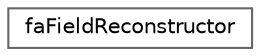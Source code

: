 digraph "Graphical Class Hierarchy"
{
 // LATEX_PDF_SIZE
  bgcolor="transparent";
  edge [fontname=Helvetica,fontsize=10,labelfontname=Helvetica,labelfontsize=10];
  node [fontname=Helvetica,fontsize=10,shape=box,height=0.2,width=0.4];
  rankdir="LR";
  Node0 [id="Node000000",label="faFieldReconstructor",height=0.2,width=0.4,color="grey40", fillcolor="white", style="filled",URL="$classFoam_1_1faFieldReconstructor.html",tooltip="Finite Area area and edge fields reconstruction."];
}
